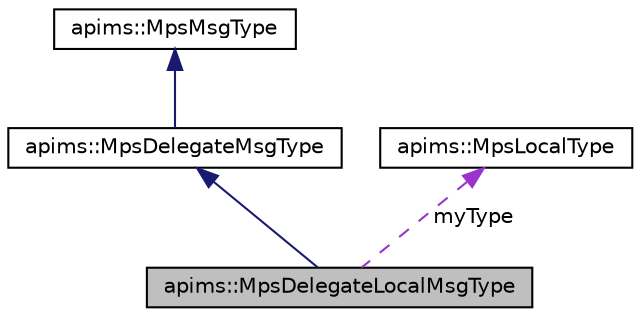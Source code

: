 digraph G
{
  edge [fontname="Helvetica",fontsize="10",labelfontname="Helvetica",labelfontsize="10"];
  node [fontname="Helvetica",fontsize="10",shape=record];
  Node1 [label="apims::MpsDelegateLocalMsgType",height=0.2,width=0.4,color="black", fillcolor="grey75", style="filled" fontcolor="black"];
  Node2 -> Node1 [dir=back,color="midnightblue",fontsize="10",style="solid",fontname="Helvetica"];
  Node2 [label="apims::MpsDelegateMsgType",height=0.2,width=0.4,color="black", fillcolor="white", style="filled",URL="$classapims_1_1_mps_delegate_msg_type.html"];
  Node3 -> Node2 [dir=back,color="midnightblue",fontsize="10",style="solid",fontname="Helvetica"];
  Node3 [label="apims::MpsMsgType",height=0.2,width=0.4,color="black", fillcolor="white", style="filled",URL="$classapims_1_1_mps_msg_type.html"];
  Node4 -> Node1 [dir=back,color="darkorchid3",fontsize="10",style="dashed",label="myType",fontname="Helvetica"];
  Node4 [label="apims::MpsLocalType",height=0.2,width=0.4,color="black", fillcolor="white", style="filled",URL="$classapims_1_1_mps_local_type.html"];
}
